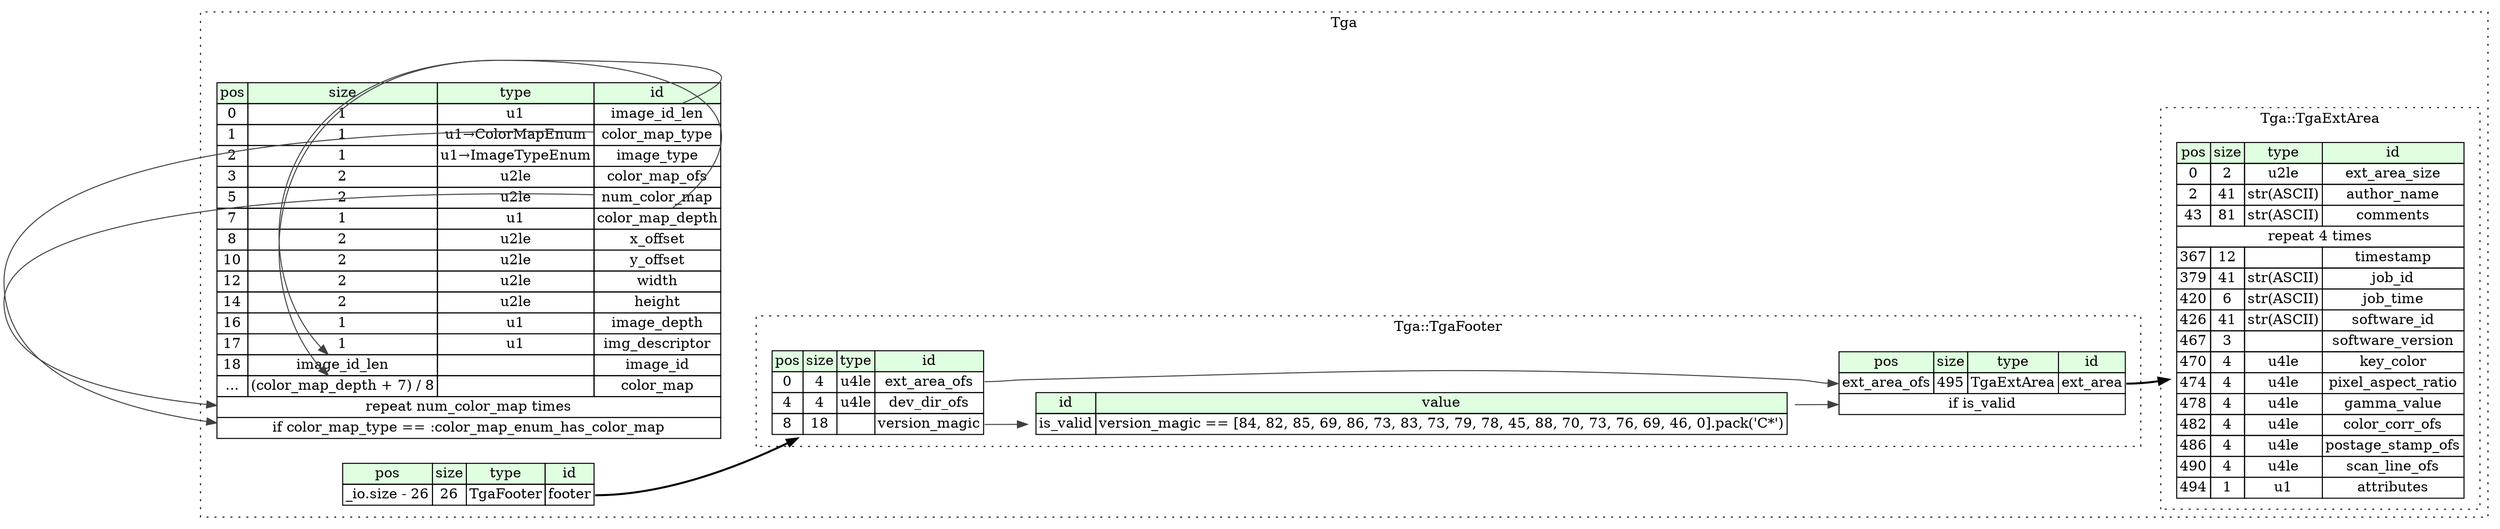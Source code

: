 digraph {
	rankdir=LR;
	node [shape=plaintext];
	subgraph cluster__tga {
		label="Tga";
		graph[style=dotted];

		tga__seq [label=<<TABLE BORDER="0" CELLBORDER="1" CELLSPACING="0">
			<TR><TD BGCOLOR="#E0FFE0">pos</TD><TD BGCOLOR="#E0FFE0">size</TD><TD BGCOLOR="#E0FFE0">type</TD><TD BGCOLOR="#E0FFE0">id</TD></TR>
			<TR><TD PORT="image_id_len_pos">0</TD><TD PORT="image_id_len_size">1</TD><TD>u1</TD><TD PORT="image_id_len_type">image_id_len</TD></TR>
			<TR><TD PORT="color_map_type_pos">1</TD><TD PORT="color_map_type_size">1</TD><TD>u1→ColorMapEnum</TD><TD PORT="color_map_type_type">color_map_type</TD></TR>
			<TR><TD PORT="image_type_pos">2</TD><TD PORT="image_type_size">1</TD><TD>u1→ImageTypeEnum</TD><TD PORT="image_type_type">image_type</TD></TR>
			<TR><TD PORT="color_map_ofs_pos">3</TD><TD PORT="color_map_ofs_size">2</TD><TD>u2le</TD><TD PORT="color_map_ofs_type">color_map_ofs</TD></TR>
			<TR><TD PORT="num_color_map_pos">5</TD><TD PORT="num_color_map_size">2</TD><TD>u2le</TD><TD PORT="num_color_map_type">num_color_map</TD></TR>
			<TR><TD PORT="color_map_depth_pos">7</TD><TD PORT="color_map_depth_size">1</TD><TD>u1</TD><TD PORT="color_map_depth_type">color_map_depth</TD></TR>
			<TR><TD PORT="x_offset_pos">8</TD><TD PORT="x_offset_size">2</TD><TD>u2le</TD><TD PORT="x_offset_type">x_offset</TD></TR>
			<TR><TD PORT="y_offset_pos">10</TD><TD PORT="y_offset_size">2</TD><TD>u2le</TD><TD PORT="y_offset_type">y_offset</TD></TR>
			<TR><TD PORT="width_pos">12</TD><TD PORT="width_size">2</TD><TD>u2le</TD><TD PORT="width_type">width</TD></TR>
			<TR><TD PORT="height_pos">14</TD><TD PORT="height_size">2</TD><TD>u2le</TD><TD PORT="height_type">height</TD></TR>
			<TR><TD PORT="image_depth_pos">16</TD><TD PORT="image_depth_size">1</TD><TD>u1</TD><TD PORT="image_depth_type">image_depth</TD></TR>
			<TR><TD PORT="img_descriptor_pos">17</TD><TD PORT="img_descriptor_size">1</TD><TD>u1</TD><TD PORT="img_descriptor_type">img_descriptor</TD></TR>
			<TR><TD PORT="image_id_pos">18</TD><TD PORT="image_id_size">image_id_len</TD><TD></TD><TD PORT="image_id_type">image_id</TD></TR>
			<TR><TD PORT="color_map_pos">...</TD><TD PORT="color_map_size">(color_map_depth + 7) / 8</TD><TD></TD><TD PORT="color_map_type">color_map</TD></TR>
			<TR><TD COLSPAN="4" PORT="color_map__repeat">repeat num_color_map times</TD></TR>
			<TR><TD COLSPAN="4" PORT="color_map__if">if color_map_type == :color_map_enum_has_color_map</TD></TR>
		</TABLE>>];
		tga__inst__footer [label=<<TABLE BORDER="0" CELLBORDER="1" CELLSPACING="0">
			<TR><TD BGCOLOR="#E0FFE0">pos</TD><TD BGCOLOR="#E0FFE0">size</TD><TD BGCOLOR="#E0FFE0">type</TD><TD BGCOLOR="#E0FFE0">id</TD></TR>
			<TR><TD PORT="footer_pos">_io.size - 26</TD><TD PORT="footer_size">26</TD><TD>TgaFooter</TD><TD PORT="footer_type">footer</TD></TR>
		</TABLE>>];
		subgraph cluster__tga_ext_area {
			label="Tga::TgaExtArea";
			graph[style=dotted];

			tga_ext_area__seq [label=<<TABLE BORDER="0" CELLBORDER="1" CELLSPACING="0">
				<TR><TD BGCOLOR="#E0FFE0">pos</TD><TD BGCOLOR="#E0FFE0">size</TD><TD BGCOLOR="#E0FFE0">type</TD><TD BGCOLOR="#E0FFE0">id</TD></TR>
				<TR><TD PORT="ext_area_size_pos">0</TD><TD PORT="ext_area_size_size">2</TD><TD>u2le</TD><TD PORT="ext_area_size_type">ext_area_size</TD></TR>
				<TR><TD PORT="author_name_pos">2</TD><TD PORT="author_name_size">41</TD><TD>str(ASCII)</TD><TD PORT="author_name_type">author_name</TD></TR>
				<TR><TD PORT="comments_pos">43</TD><TD PORT="comments_size">81</TD><TD>str(ASCII)</TD><TD PORT="comments_type">comments</TD></TR>
				<TR><TD COLSPAN="4" PORT="comments__repeat">repeat 4 times</TD></TR>
				<TR><TD PORT="timestamp_pos">367</TD><TD PORT="timestamp_size">12</TD><TD></TD><TD PORT="timestamp_type">timestamp</TD></TR>
				<TR><TD PORT="job_id_pos">379</TD><TD PORT="job_id_size">41</TD><TD>str(ASCII)</TD><TD PORT="job_id_type">job_id</TD></TR>
				<TR><TD PORT="job_time_pos">420</TD><TD PORT="job_time_size">6</TD><TD>str(ASCII)</TD><TD PORT="job_time_type">job_time</TD></TR>
				<TR><TD PORT="software_id_pos">426</TD><TD PORT="software_id_size">41</TD><TD>str(ASCII)</TD><TD PORT="software_id_type">software_id</TD></TR>
				<TR><TD PORT="software_version_pos">467</TD><TD PORT="software_version_size">3</TD><TD></TD><TD PORT="software_version_type">software_version</TD></TR>
				<TR><TD PORT="key_color_pos">470</TD><TD PORT="key_color_size">4</TD><TD>u4le</TD><TD PORT="key_color_type">key_color</TD></TR>
				<TR><TD PORT="pixel_aspect_ratio_pos">474</TD><TD PORT="pixel_aspect_ratio_size">4</TD><TD>u4le</TD><TD PORT="pixel_aspect_ratio_type">pixel_aspect_ratio</TD></TR>
				<TR><TD PORT="gamma_value_pos">478</TD><TD PORT="gamma_value_size">4</TD><TD>u4le</TD><TD PORT="gamma_value_type">gamma_value</TD></TR>
				<TR><TD PORT="color_corr_ofs_pos">482</TD><TD PORT="color_corr_ofs_size">4</TD><TD>u4le</TD><TD PORT="color_corr_ofs_type">color_corr_ofs</TD></TR>
				<TR><TD PORT="postage_stamp_ofs_pos">486</TD><TD PORT="postage_stamp_ofs_size">4</TD><TD>u4le</TD><TD PORT="postage_stamp_ofs_type">postage_stamp_ofs</TD></TR>
				<TR><TD PORT="scan_line_ofs_pos">490</TD><TD PORT="scan_line_ofs_size">4</TD><TD>u4le</TD><TD PORT="scan_line_ofs_type">scan_line_ofs</TD></TR>
				<TR><TD PORT="attributes_pos">494</TD><TD PORT="attributes_size">1</TD><TD>u1</TD><TD PORT="attributes_type">attributes</TD></TR>
			</TABLE>>];
		}
		subgraph cluster__tga_footer {
			label="Tga::TgaFooter";
			graph[style=dotted];

			tga_footer__seq [label=<<TABLE BORDER="0" CELLBORDER="1" CELLSPACING="0">
				<TR><TD BGCOLOR="#E0FFE0">pos</TD><TD BGCOLOR="#E0FFE0">size</TD><TD BGCOLOR="#E0FFE0">type</TD><TD BGCOLOR="#E0FFE0">id</TD></TR>
				<TR><TD PORT="ext_area_ofs_pos">0</TD><TD PORT="ext_area_ofs_size">4</TD><TD>u4le</TD><TD PORT="ext_area_ofs_type">ext_area_ofs</TD></TR>
				<TR><TD PORT="dev_dir_ofs_pos">4</TD><TD PORT="dev_dir_ofs_size">4</TD><TD>u4le</TD><TD PORT="dev_dir_ofs_type">dev_dir_ofs</TD></TR>
				<TR><TD PORT="version_magic_pos">8</TD><TD PORT="version_magic_size">18</TD><TD></TD><TD PORT="version_magic_type">version_magic</TD></TR>
			</TABLE>>];
			tga_footer__inst__ext_area [label=<<TABLE BORDER="0" CELLBORDER="1" CELLSPACING="0">
				<TR><TD BGCOLOR="#E0FFE0">pos</TD><TD BGCOLOR="#E0FFE0">size</TD><TD BGCOLOR="#E0FFE0">type</TD><TD BGCOLOR="#E0FFE0">id</TD></TR>
				<TR><TD PORT="ext_area_pos">ext_area_ofs</TD><TD PORT="ext_area_size">495</TD><TD>TgaExtArea</TD><TD PORT="ext_area_type">ext_area</TD></TR>
				<TR><TD COLSPAN="4" PORT="ext_area__if">if is_valid</TD></TR>
			</TABLE>>];
			tga_footer__inst__is_valid [label=<<TABLE BORDER="0" CELLBORDER="1" CELLSPACING="0">
				<TR><TD BGCOLOR="#E0FFE0">id</TD><TD BGCOLOR="#E0FFE0">value</TD></TR>
				<TR><TD>is_valid</TD><TD>version_magic == [84, 82, 85, 69, 86, 73, 83, 73, 79, 78, 45, 88, 70, 73, 76, 69, 46, 0].pack('C*')</TD></TR>
			</TABLE>>];
		}
	}
	tga__seq:image_id_len_type -> tga__seq:image_id_size [color="#404040"];
	tga__seq:color_map_depth_type -> tga__seq:color_map_size [color="#404040"];
	tga__seq:num_color_map_type -> tga__seq:color_map__repeat [color="#404040"];
	tga__seq:color_map_type_type -> tga__seq:color_map__if [color="#404040"];
	tga__inst__footer:footer_type -> tga_footer__seq [style=bold];
	tga_footer__seq:ext_area_ofs_type -> tga_footer__inst__ext_area:ext_area_pos [color="#404040"];
	tga_footer__inst__ext_area:ext_area_type -> tga_ext_area__seq [style=bold];
	tga_footer__inst__is_valid:is_valid_type -> tga_footer__inst__ext_area:ext_area__if [color="#404040"];
	tga_footer__seq:version_magic_type -> tga_footer__inst__is_valid [color="#404040"];
}
